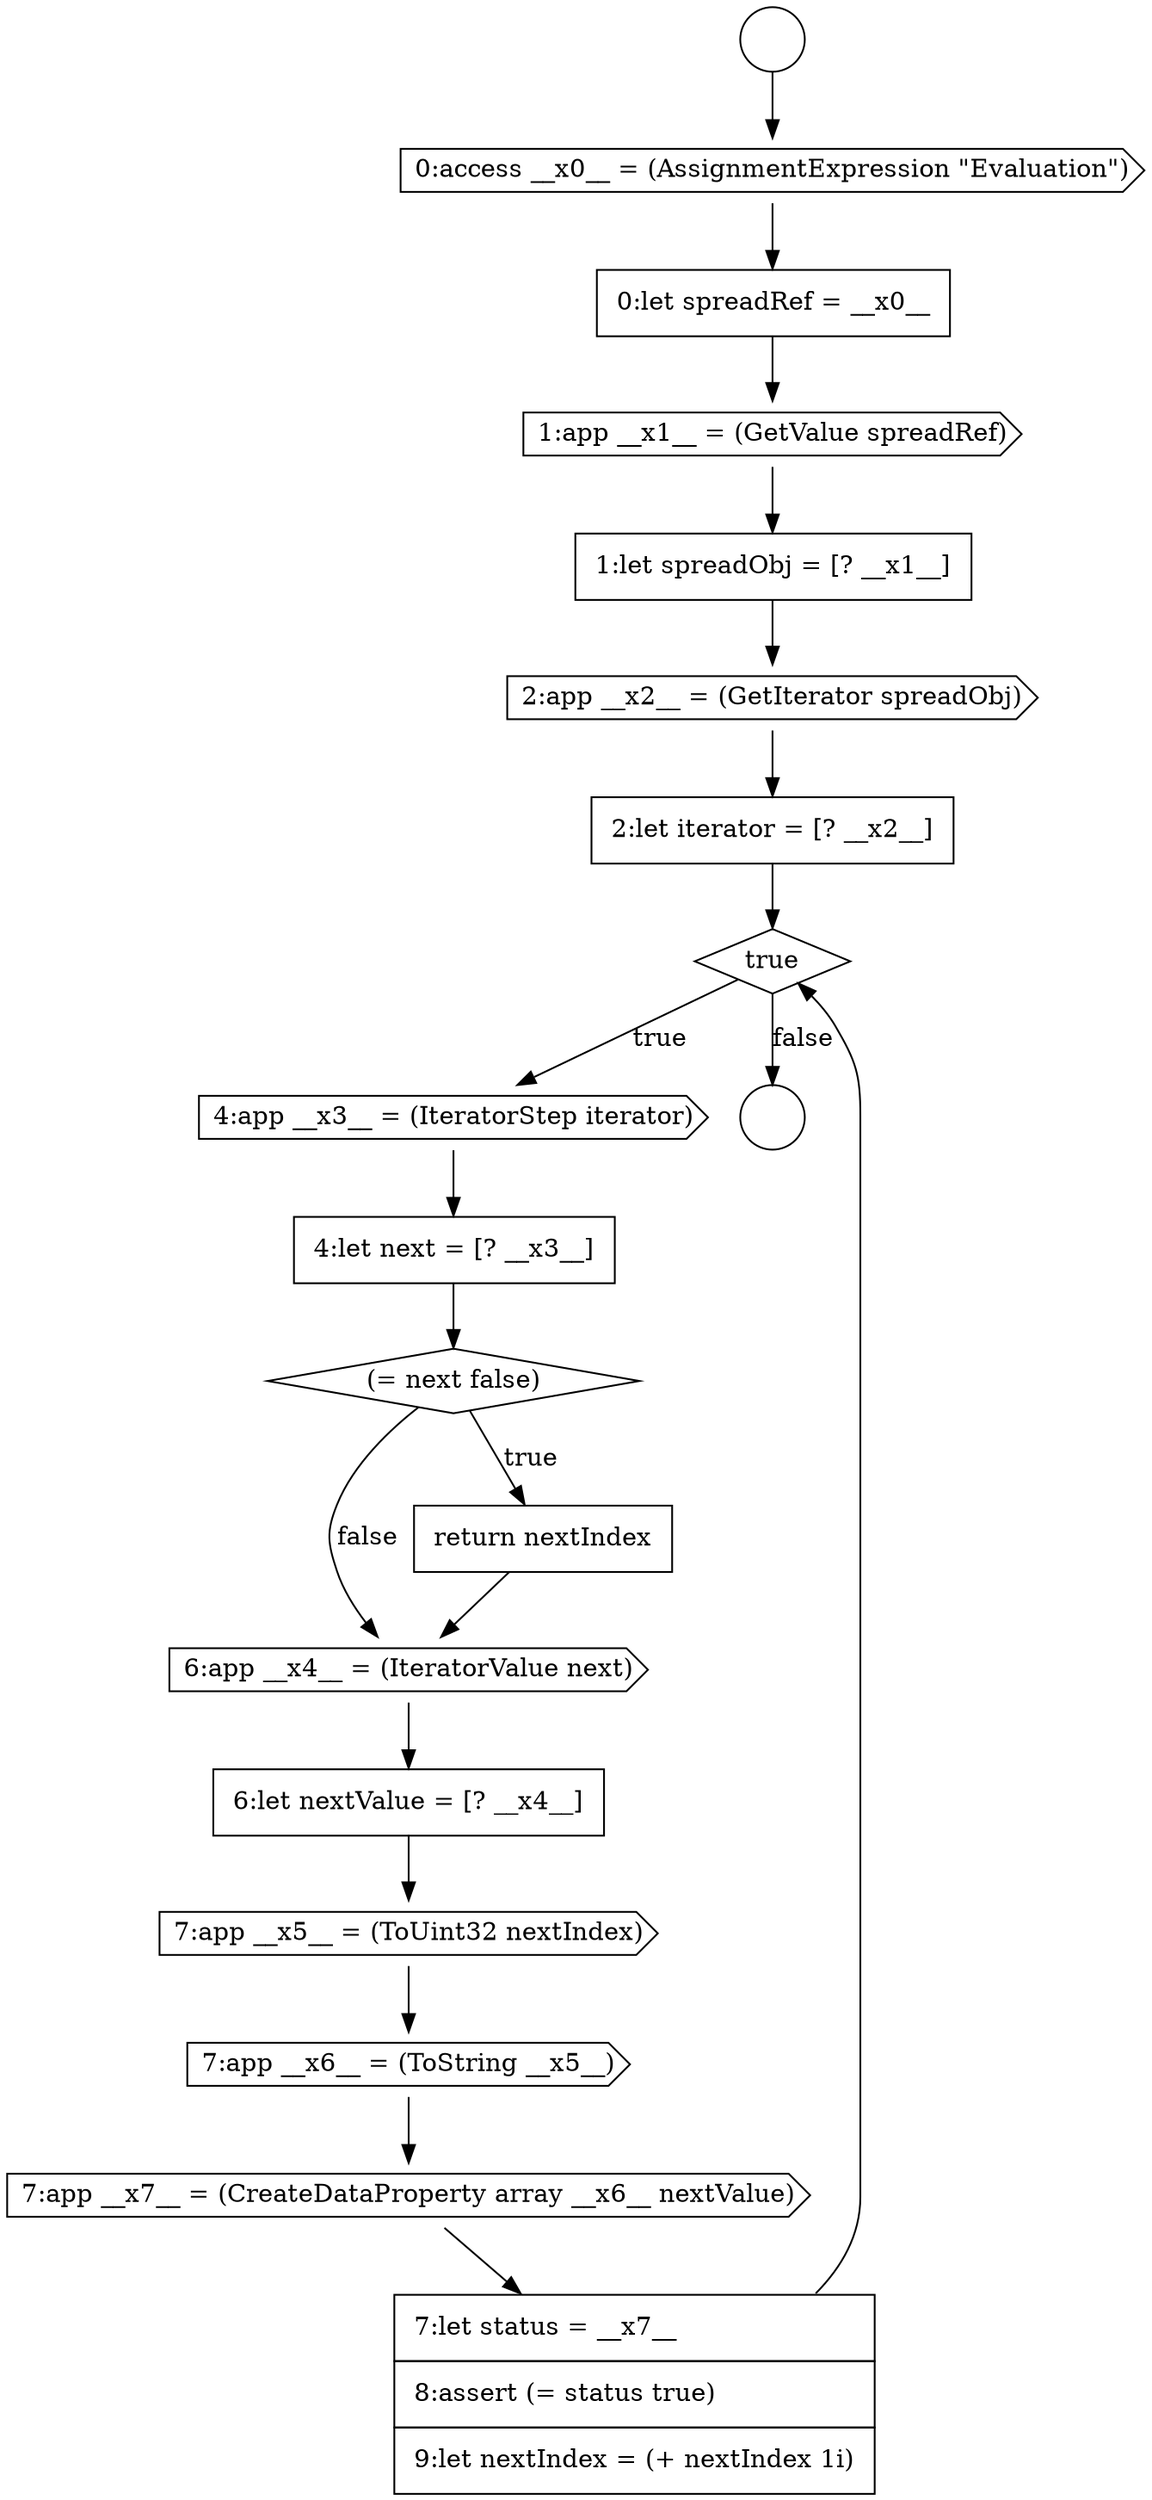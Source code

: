 digraph {
  node3367 [shape=circle label=" " color="black" fillcolor="white" style=filled]
  node3370 [shape=none, margin=0, label=<<font color="black">
    <table border="0" cellborder="1" cellspacing="0" cellpadding="10">
      <tr><td align="left">0:let spreadRef = __x0__</td></tr>
    </table>
  </font>> color="black" fillcolor="white" style=filled]
  node3378 [shape=diamond, label=<<font color="black">(= next false)</font>> color="black" fillcolor="white" style=filled]
  node3371 [shape=cds, label=<<font color="black">1:app __x1__ = (GetValue spreadRef)</font>> color="black" fillcolor="white" style=filled]
  node3381 [shape=none, margin=0, label=<<font color="black">
    <table border="0" cellborder="1" cellspacing="0" cellpadding="10">
      <tr><td align="left">6:let nextValue = [? __x4__]</td></tr>
    </table>
  </font>> color="black" fillcolor="white" style=filled]
  node3375 [shape=diamond, label=<<font color="black">true</font>> color="black" fillcolor="white" style=filled]
  node3372 [shape=none, margin=0, label=<<font color="black">
    <table border="0" cellborder="1" cellspacing="0" cellpadding="10">
      <tr><td align="left">1:let spreadObj = [? __x1__]</td></tr>
    </table>
  </font>> color="black" fillcolor="white" style=filled]
  node3384 [shape=cds, label=<<font color="black">7:app __x7__ = (CreateDataProperty array __x6__ nextValue)</font>> color="black" fillcolor="white" style=filled]
  node3380 [shape=cds, label=<<font color="black">6:app __x4__ = (IteratorValue next)</font>> color="black" fillcolor="white" style=filled]
  node3376 [shape=cds, label=<<font color="black">4:app __x3__ = (IteratorStep iterator)</font>> color="black" fillcolor="white" style=filled]
  node3377 [shape=none, margin=0, label=<<font color="black">
    <table border="0" cellborder="1" cellspacing="0" cellpadding="10">
      <tr><td align="left">4:let next = [? __x3__]</td></tr>
    </table>
  </font>> color="black" fillcolor="white" style=filled]
  node3382 [shape=cds, label=<<font color="black">7:app __x5__ = (ToUint32 nextIndex)</font>> color="black" fillcolor="white" style=filled]
  node3374 [shape=none, margin=0, label=<<font color="black">
    <table border="0" cellborder="1" cellspacing="0" cellpadding="10">
      <tr><td align="left">2:let iterator = [? __x2__]</td></tr>
    </table>
  </font>> color="black" fillcolor="white" style=filled]
  node3385 [shape=none, margin=0, label=<<font color="black">
    <table border="0" cellborder="1" cellspacing="0" cellpadding="10">
      <tr><td align="left">7:let status = __x7__</td></tr>
      <tr><td align="left">8:assert (= status true)</td></tr>
      <tr><td align="left">9:let nextIndex = (+ nextIndex 1i)</td></tr>
    </table>
  </font>> color="black" fillcolor="white" style=filled]
  node3383 [shape=cds, label=<<font color="black">7:app __x6__ = (ToString __x5__)</font>> color="black" fillcolor="white" style=filled]
  node3369 [shape=cds, label=<<font color="black">0:access __x0__ = (AssignmentExpression &quot;Evaluation&quot;)</font>> color="black" fillcolor="white" style=filled]
  node3368 [shape=circle label=" " color="black" fillcolor="white" style=filled]
  node3379 [shape=none, margin=0, label=<<font color="black">
    <table border="0" cellborder="1" cellspacing="0" cellpadding="10">
      <tr><td align="left">return nextIndex</td></tr>
    </table>
  </font>> color="black" fillcolor="white" style=filled]
  node3373 [shape=cds, label=<<font color="black">2:app __x2__ = (GetIterator spreadObj)</font>> color="black" fillcolor="white" style=filled]
  node3385 -> node3375 [ color="black"]
  node3381 -> node3382 [ color="black"]
  node3367 -> node3369 [ color="black"]
  node3379 -> node3380 [ color="black"]
  node3380 -> node3381 [ color="black"]
  node3384 -> node3385 [ color="black"]
  node3382 -> node3383 [ color="black"]
  node3376 -> node3377 [ color="black"]
  node3375 -> node3376 [label=<<font color="black">true</font>> color="black"]
  node3375 -> node3368 [label=<<font color="black">false</font>> color="black"]
  node3373 -> node3374 [ color="black"]
  node3369 -> node3370 [ color="black"]
  node3374 -> node3375 [ color="black"]
  node3383 -> node3384 [ color="black"]
  node3371 -> node3372 [ color="black"]
  node3378 -> node3379 [label=<<font color="black">true</font>> color="black"]
  node3378 -> node3380 [label=<<font color="black">false</font>> color="black"]
  node3370 -> node3371 [ color="black"]
  node3377 -> node3378 [ color="black"]
  node3372 -> node3373 [ color="black"]
}
